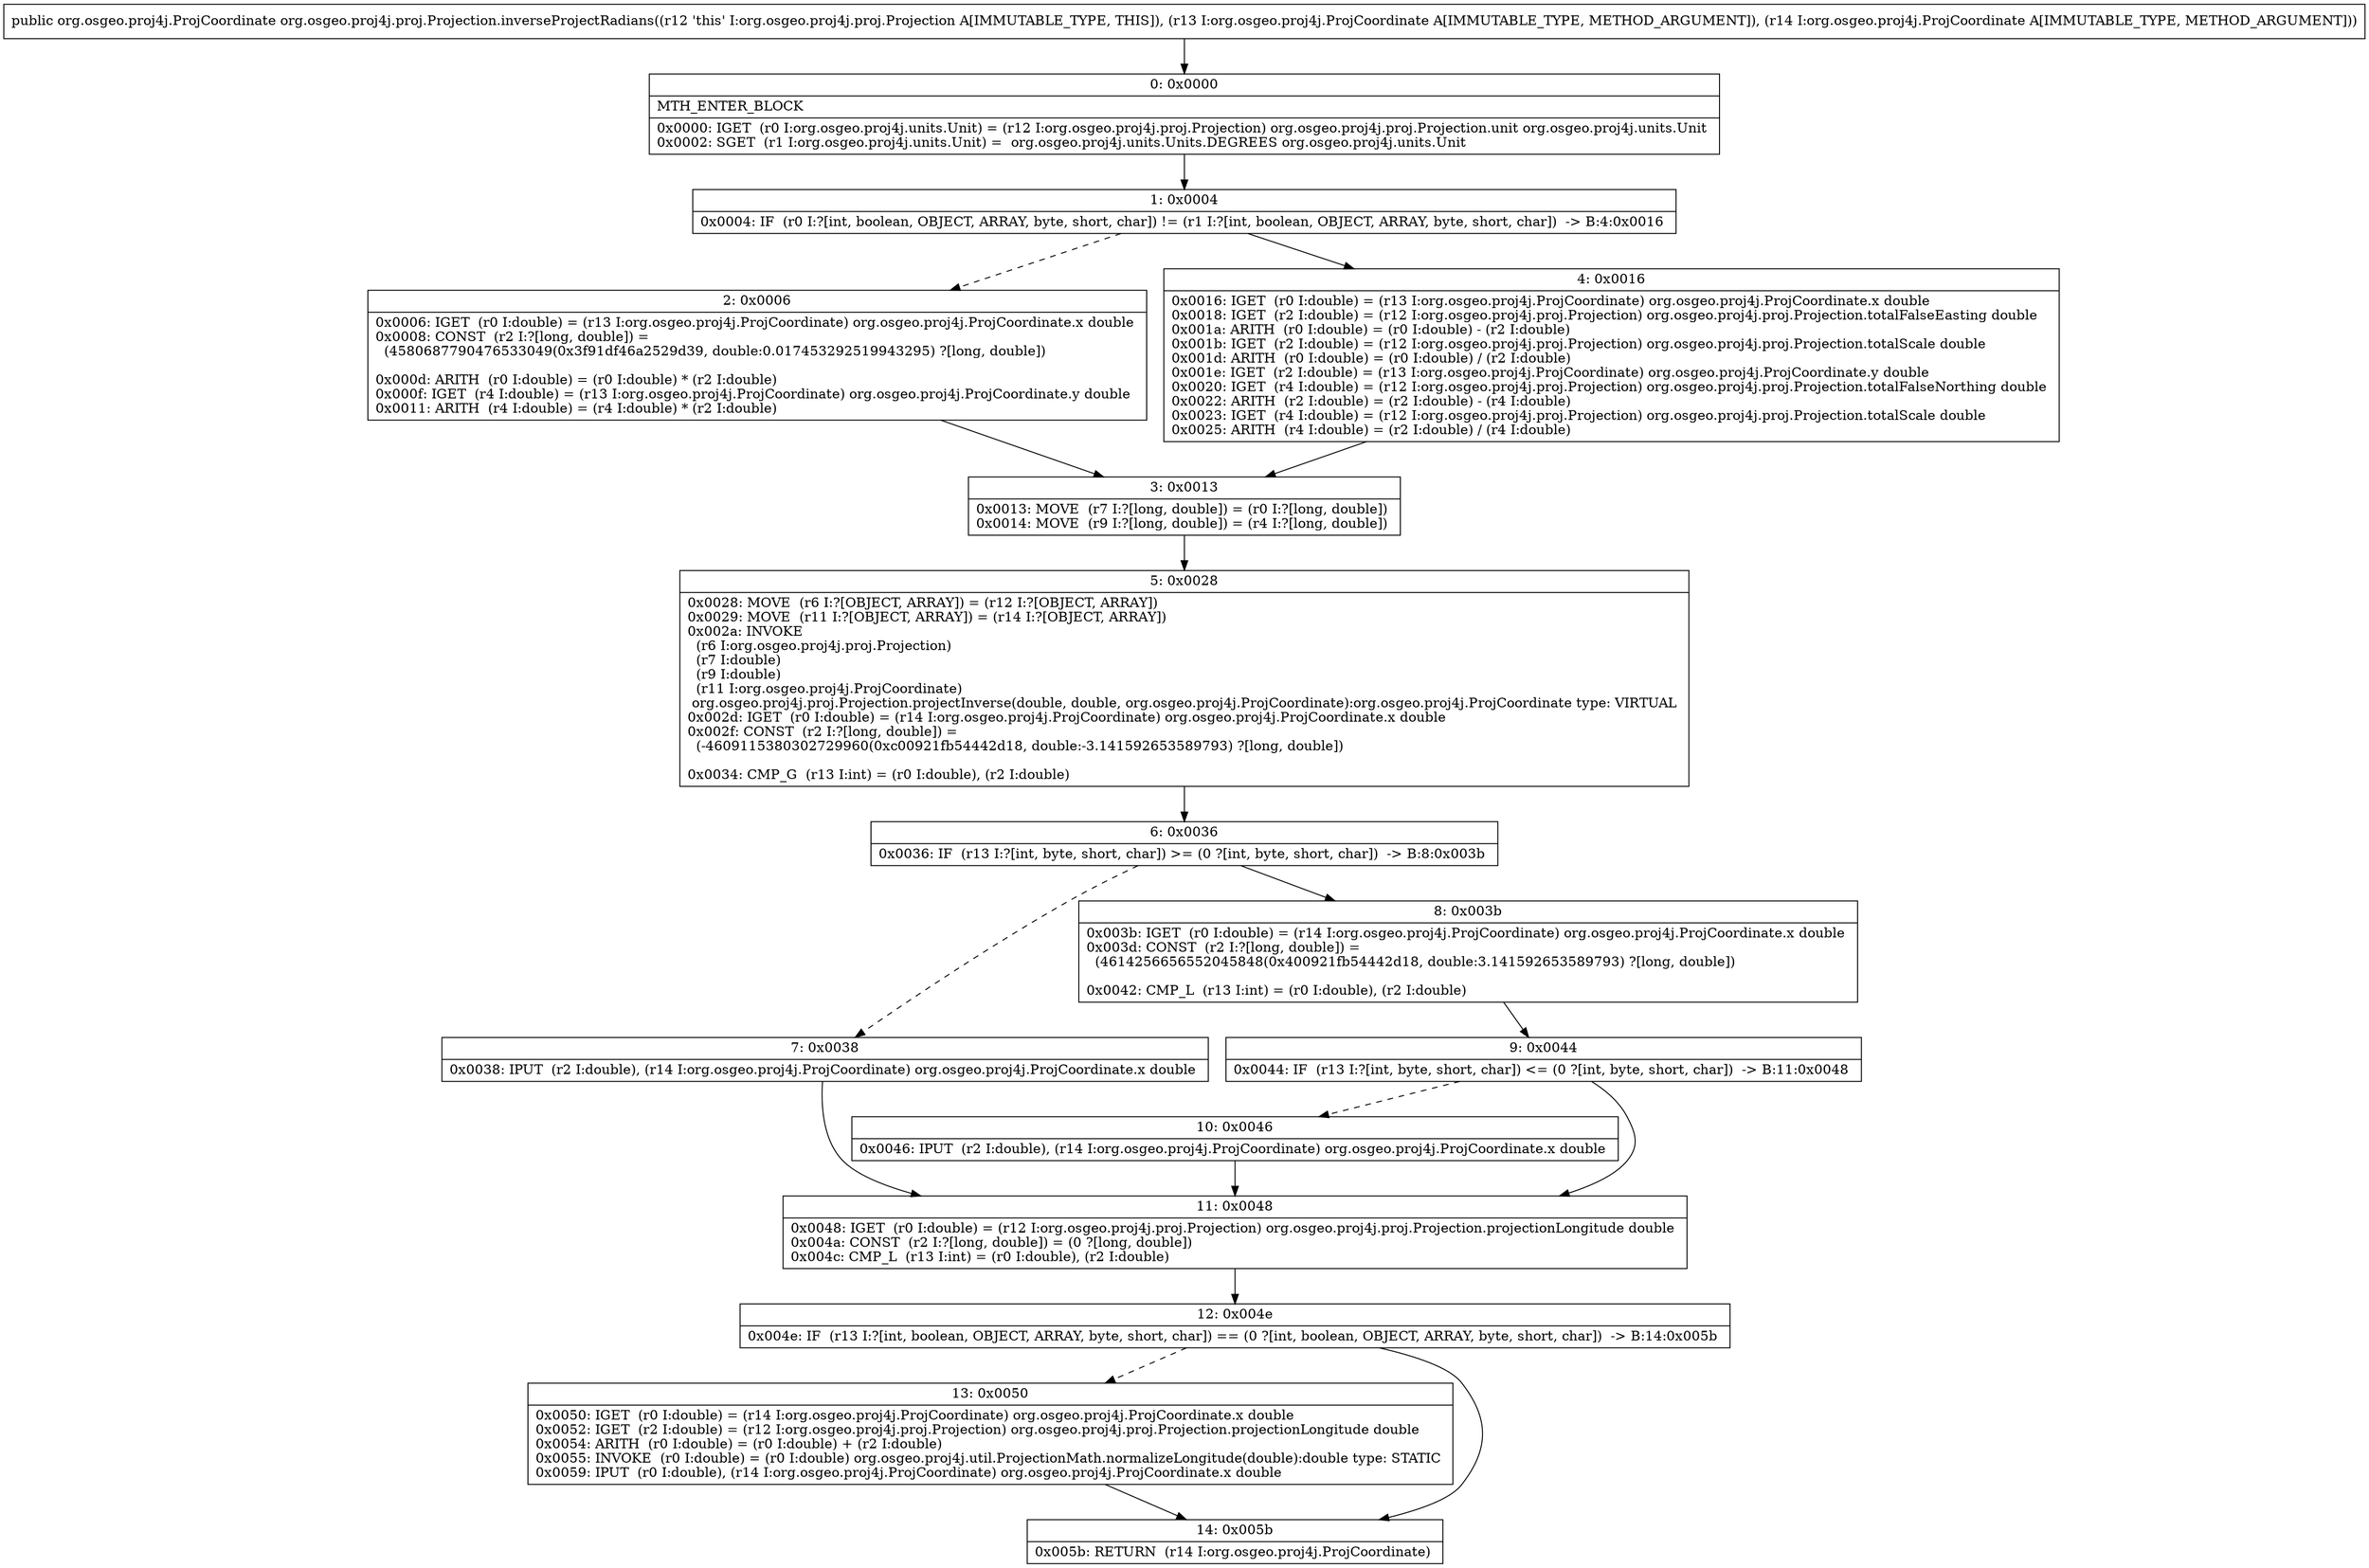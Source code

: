 digraph "CFG fororg.osgeo.proj4j.proj.Projection.inverseProjectRadians(Lorg\/osgeo\/proj4j\/ProjCoordinate;Lorg\/osgeo\/proj4j\/ProjCoordinate;)Lorg\/osgeo\/proj4j\/ProjCoordinate;" {
Node_0 [shape=record,label="{0\:\ 0x0000|MTH_ENTER_BLOCK\l|0x0000: IGET  (r0 I:org.osgeo.proj4j.units.Unit) = (r12 I:org.osgeo.proj4j.proj.Projection) org.osgeo.proj4j.proj.Projection.unit org.osgeo.proj4j.units.Unit \l0x0002: SGET  (r1 I:org.osgeo.proj4j.units.Unit) =  org.osgeo.proj4j.units.Units.DEGREES org.osgeo.proj4j.units.Unit \l}"];
Node_1 [shape=record,label="{1\:\ 0x0004|0x0004: IF  (r0 I:?[int, boolean, OBJECT, ARRAY, byte, short, char]) != (r1 I:?[int, boolean, OBJECT, ARRAY, byte, short, char])  \-\> B:4:0x0016 \l}"];
Node_2 [shape=record,label="{2\:\ 0x0006|0x0006: IGET  (r0 I:double) = (r13 I:org.osgeo.proj4j.ProjCoordinate) org.osgeo.proj4j.ProjCoordinate.x double \l0x0008: CONST  (r2 I:?[long, double]) = \l  (4580687790476533049(0x3f91df46a2529d39, double:0.017453292519943295) ?[long, double])\l \l0x000d: ARITH  (r0 I:double) = (r0 I:double) * (r2 I:double) \l0x000f: IGET  (r4 I:double) = (r13 I:org.osgeo.proj4j.ProjCoordinate) org.osgeo.proj4j.ProjCoordinate.y double \l0x0011: ARITH  (r4 I:double) = (r4 I:double) * (r2 I:double) \l}"];
Node_3 [shape=record,label="{3\:\ 0x0013|0x0013: MOVE  (r7 I:?[long, double]) = (r0 I:?[long, double]) \l0x0014: MOVE  (r9 I:?[long, double]) = (r4 I:?[long, double]) \l}"];
Node_4 [shape=record,label="{4\:\ 0x0016|0x0016: IGET  (r0 I:double) = (r13 I:org.osgeo.proj4j.ProjCoordinate) org.osgeo.proj4j.ProjCoordinate.x double \l0x0018: IGET  (r2 I:double) = (r12 I:org.osgeo.proj4j.proj.Projection) org.osgeo.proj4j.proj.Projection.totalFalseEasting double \l0x001a: ARITH  (r0 I:double) = (r0 I:double) \- (r2 I:double) \l0x001b: IGET  (r2 I:double) = (r12 I:org.osgeo.proj4j.proj.Projection) org.osgeo.proj4j.proj.Projection.totalScale double \l0x001d: ARITH  (r0 I:double) = (r0 I:double) \/ (r2 I:double) \l0x001e: IGET  (r2 I:double) = (r13 I:org.osgeo.proj4j.ProjCoordinate) org.osgeo.proj4j.ProjCoordinate.y double \l0x0020: IGET  (r4 I:double) = (r12 I:org.osgeo.proj4j.proj.Projection) org.osgeo.proj4j.proj.Projection.totalFalseNorthing double \l0x0022: ARITH  (r2 I:double) = (r2 I:double) \- (r4 I:double) \l0x0023: IGET  (r4 I:double) = (r12 I:org.osgeo.proj4j.proj.Projection) org.osgeo.proj4j.proj.Projection.totalScale double \l0x0025: ARITH  (r4 I:double) = (r2 I:double) \/ (r4 I:double) \l}"];
Node_5 [shape=record,label="{5\:\ 0x0028|0x0028: MOVE  (r6 I:?[OBJECT, ARRAY]) = (r12 I:?[OBJECT, ARRAY]) \l0x0029: MOVE  (r11 I:?[OBJECT, ARRAY]) = (r14 I:?[OBJECT, ARRAY]) \l0x002a: INVOKE  \l  (r6 I:org.osgeo.proj4j.proj.Projection)\l  (r7 I:double)\l  (r9 I:double)\l  (r11 I:org.osgeo.proj4j.ProjCoordinate)\l org.osgeo.proj4j.proj.Projection.projectInverse(double, double, org.osgeo.proj4j.ProjCoordinate):org.osgeo.proj4j.ProjCoordinate type: VIRTUAL \l0x002d: IGET  (r0 I:double) = (r14 I:org.osgeo.proj4j.ProjCoordinate) org.osgeo.proj4j.ProjCoordinate.x double \l0x002f: CONST  (r2 I:?[long, double]) = \l  (\-4609115380302729960(0xc00921fb54442d18, double:\-3.141592653589793) ?[long, double])\l \l0x0034: CMP_G  (r13 I:int) = (r0 I:double), (r2 I:double) \l}"];
Node_6 [shape=record,label="{6\:\ 0x0036|0x0036: IF  (r13 I:?[int, byte, short, char]) \>= (0 ?[int, byte, short, char])  \-\> B:8:0x003b \l}"];
Node_7 [shape=record,label="{7\:\ 0x0038|0x0038: IPUT  (r2 I:double), (r14 I:org.osgeo.proj4j.ProjCoordinate) org.osgeo.proj4j.ProjCoordinate.x double \l}"];
Node_8 [shape=record,label="{8\:\ 0x003b|0x003b: IGET  (r0 I:double) = (r14 I:org.osgeo.proj4j.ProjCoordinate) org.osgeo.proj4j.ProjCoordinate.x double \l0x003d: CONST  (r2 I:?[long, double]) = \l  (4614256656552045848(0x400921fb54442d18, double:3.141592653589793) ?[long, double])\l \l0x0042: CMP_L  (r13 I:int) = (r0 I:double), (r2 I:double) \l}"];
Node_9 [shape=record,label="{9\:\ 0x0044|0x0044: IF  (r13 I:?[int, byte, short, char]) \<= (0 ?[int, byte, short, char])  \-\> B:11:0x0048 \l}"];
Node_10 [shape=record,label="{10\:\ 0x0046|0x0046: IPUT  (r2 I:double), (r14 I:org.osgeo.proj4j.ProjCoordinate) org.osgeo.proj4j.ProjCoordinate.x double \l}"];
Node_11 [shape=record,label="{11\:\ 0x0048|0x0048: IGET  (r0 I:double) = (r12 I:org.osgeo.proj4j.proj.Projection) org.osgeo.proj4j.proj.Projection.projectionLongitude double \l0x004a: CONST  (r2 I:?[long, double]) = (0 ?[long, double]) \l0x004c: CMP_L  (r13 I:int) = (r0 I:double), (r2 I:double) \l}"];
Node_12 [shape=record,label="{12\:\ 0x004e|0x004e: IF  (r13 I:?[int, boolean, OBJECT, ARRAY, byte, short, char]) == (0 ?[int, boolean, OBJECT, ARRAY, byte, short, char])  \-\> B:14:0x005b \l}"];
Node_13 [shape=record,label="{13\:\ 0x0050|0x0050: IGET  (r0 I:double) = (r14 I:org.osgeo.proj4j.ProjCoordinate) org.osgeo.proj4j.ProjCoordinate.x double \l0x0052: IGET  (r2 I:double) = (r12 I:org.osgeo.proj4j.proj.Projection) org.osgeo.proj4j.proj.Projection.projectionLongitude double \l0x0054: ARITH  (r0 I:double) = (r0 I:double) + (r2 I:double) \l0x0055: INVOKE  (r0 I:double) = (r0 I:double) org.osgeo.proj4j.util.ProjectionMath.normalizeLongitude(double):double type: STATIC \l0x0059: IPUT  (r0 I:double), (r14 I:org.osgeo.proj4j.ProjCoordinate) org.osgeo.proj4j.ProjCoordinate.x double \l}"];
Node_14 [shape=record,label="{14\:\ 0x005b|0x005b: RETURN  (r14 I:org.osgeo.proj4j.ProjCoordinate) \l}"];
MethodNode[shape=record,label="{public org.osgeo.proj4j.ProjCoordinate org.osgeo.proj4j.proj.Projection.inverseProjectRadians((r12 'this' I:org.osgeo.proj4j.proj.Projection A[IMMUTABLE_TYPE, THIS]), (r13 I:org.osgeo.proj4j.ProjCoordinate A[IMMUTABLE_TYPE, METHOD_ARGUMENT]), (r14 I:org.osgeo.proj4j.ProjCoordinate A[IMMUTABLE_TYPE, METHOD_ARGUMENT])) }"];
MethodNode -> Node_0;
Node_0 -> Node_1;
Node_1 -> Node_2[style=dashed];
Node_1 -> Node_4;
Node_2 -> Node_3;
Node_3 -> Node_5;
Node_4 -> Node_3;
Node_5 -> Node_6;
Node_6 -> Node_7[style=dashed];
Node_6 -> Node_8;
Node_7 -> Node_11;
Node_8 -> Node_9;
Node_9 -> Node_10[style=dashed];
Node_9 -> Node_11;
Node_10 -> Node_11;
Node_11 -> Node_12;
Node_12 -> Node_13[style=dashed];
Node_12 -> Node_14;
Node_13 -> Node_14;
}

